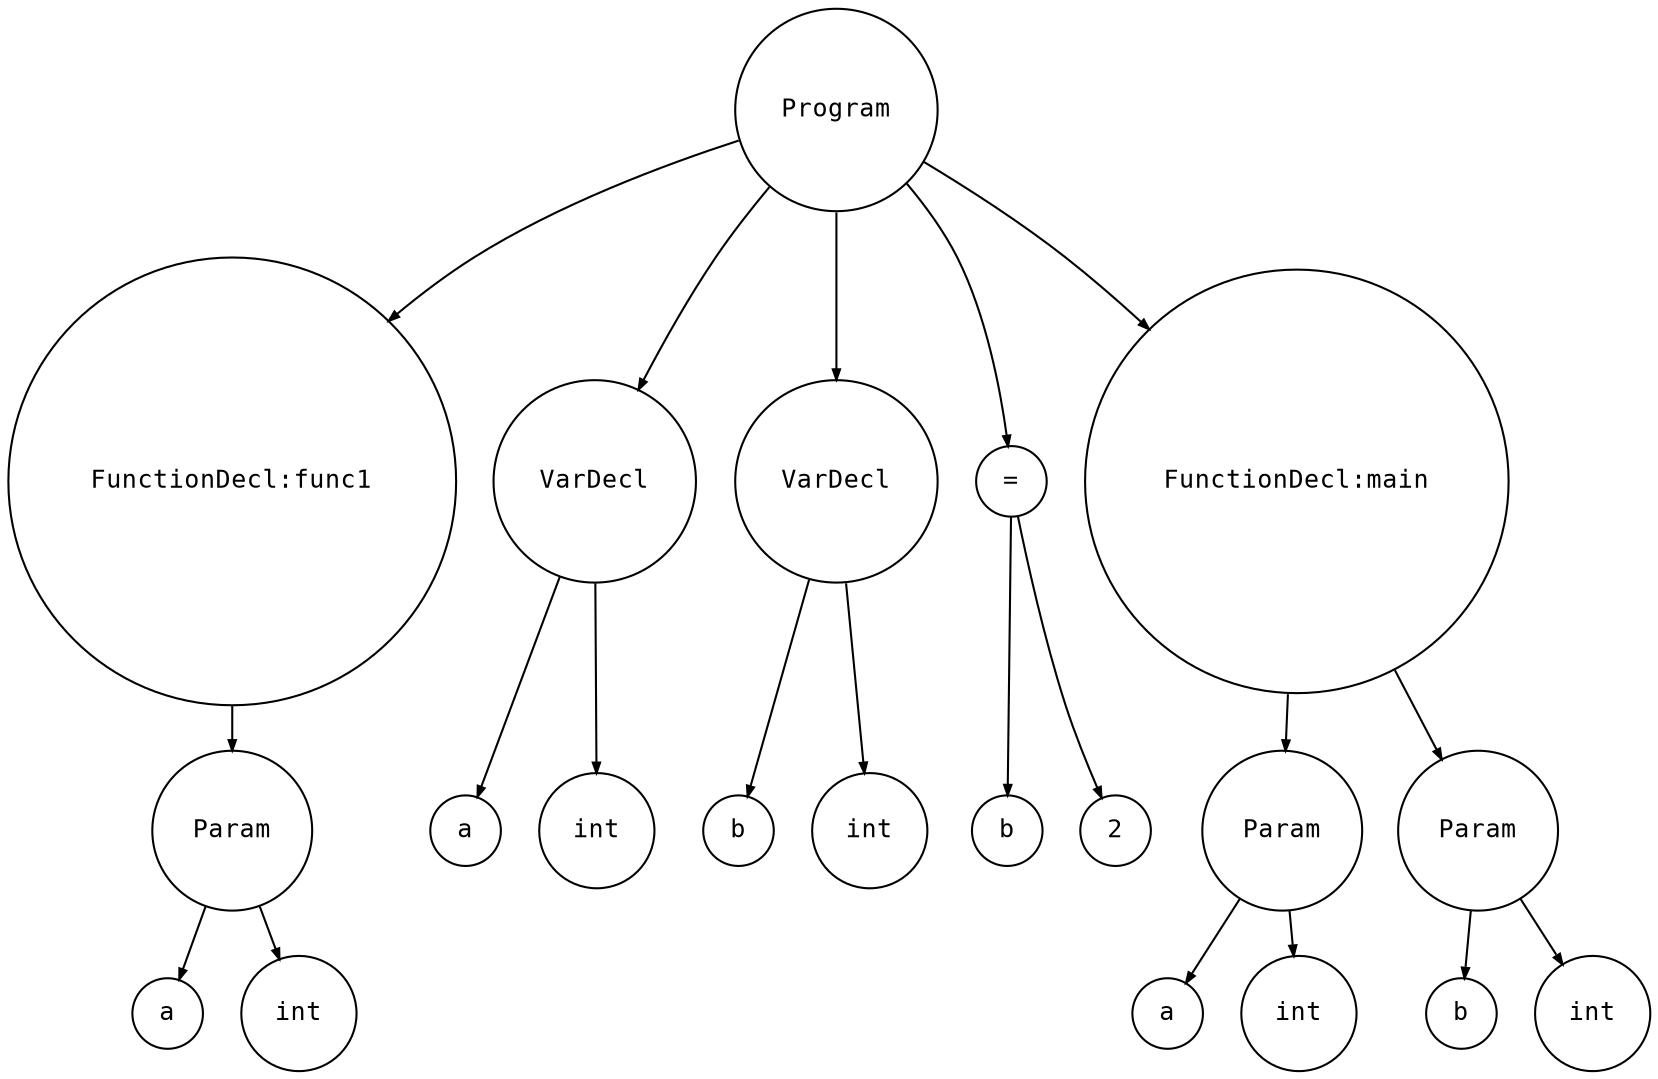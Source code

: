 digraph astgraph {
  node [shape=circle, fontsize=12, fontname="Courier", height=.1];
  ranksep=.3;
  edge [arrowsize=.5]

  node1 [label="Program"]
  node2 [label="FunctionDecl:func1"]
  node3 [label="Param"]
  node4 [label="a"]
  node3 -> node4
  node5 [label="int"]
  node3 -> node5
  node2 -> node3
  node1 -> node2
  node6 [label="VarDecl"]
  node7 [label="a"]
  node6 -> node7
  node8 [label="int"]
  node6 -> node8
  node1 -> node6
  node9 [label="VarDecl"]
  node10 [label="b"]
  node9 -> node10
  node11 [label="int"]
  node9 -> node11
  node1 -> node9
  node12 [label="="]
  node13 [label="b"]
  node12 -> node13
  node14 [label="2"]
  node12 -> node14
  node1 -> node12
  node15 [label="FunctionDecl:main"]
  node16 [label="Param"]
  node17 [label="a"]
  node16 -> node17
  node18 [label="int"]
  node16 -> node18
  node15 -> node16
  node19 [label="Param"]
  node20 [label="b"]
  node19 -> node20
  node21 [label="int"]
  node19 -> node21
  node15 -> node19
  node1 -> node15
}
